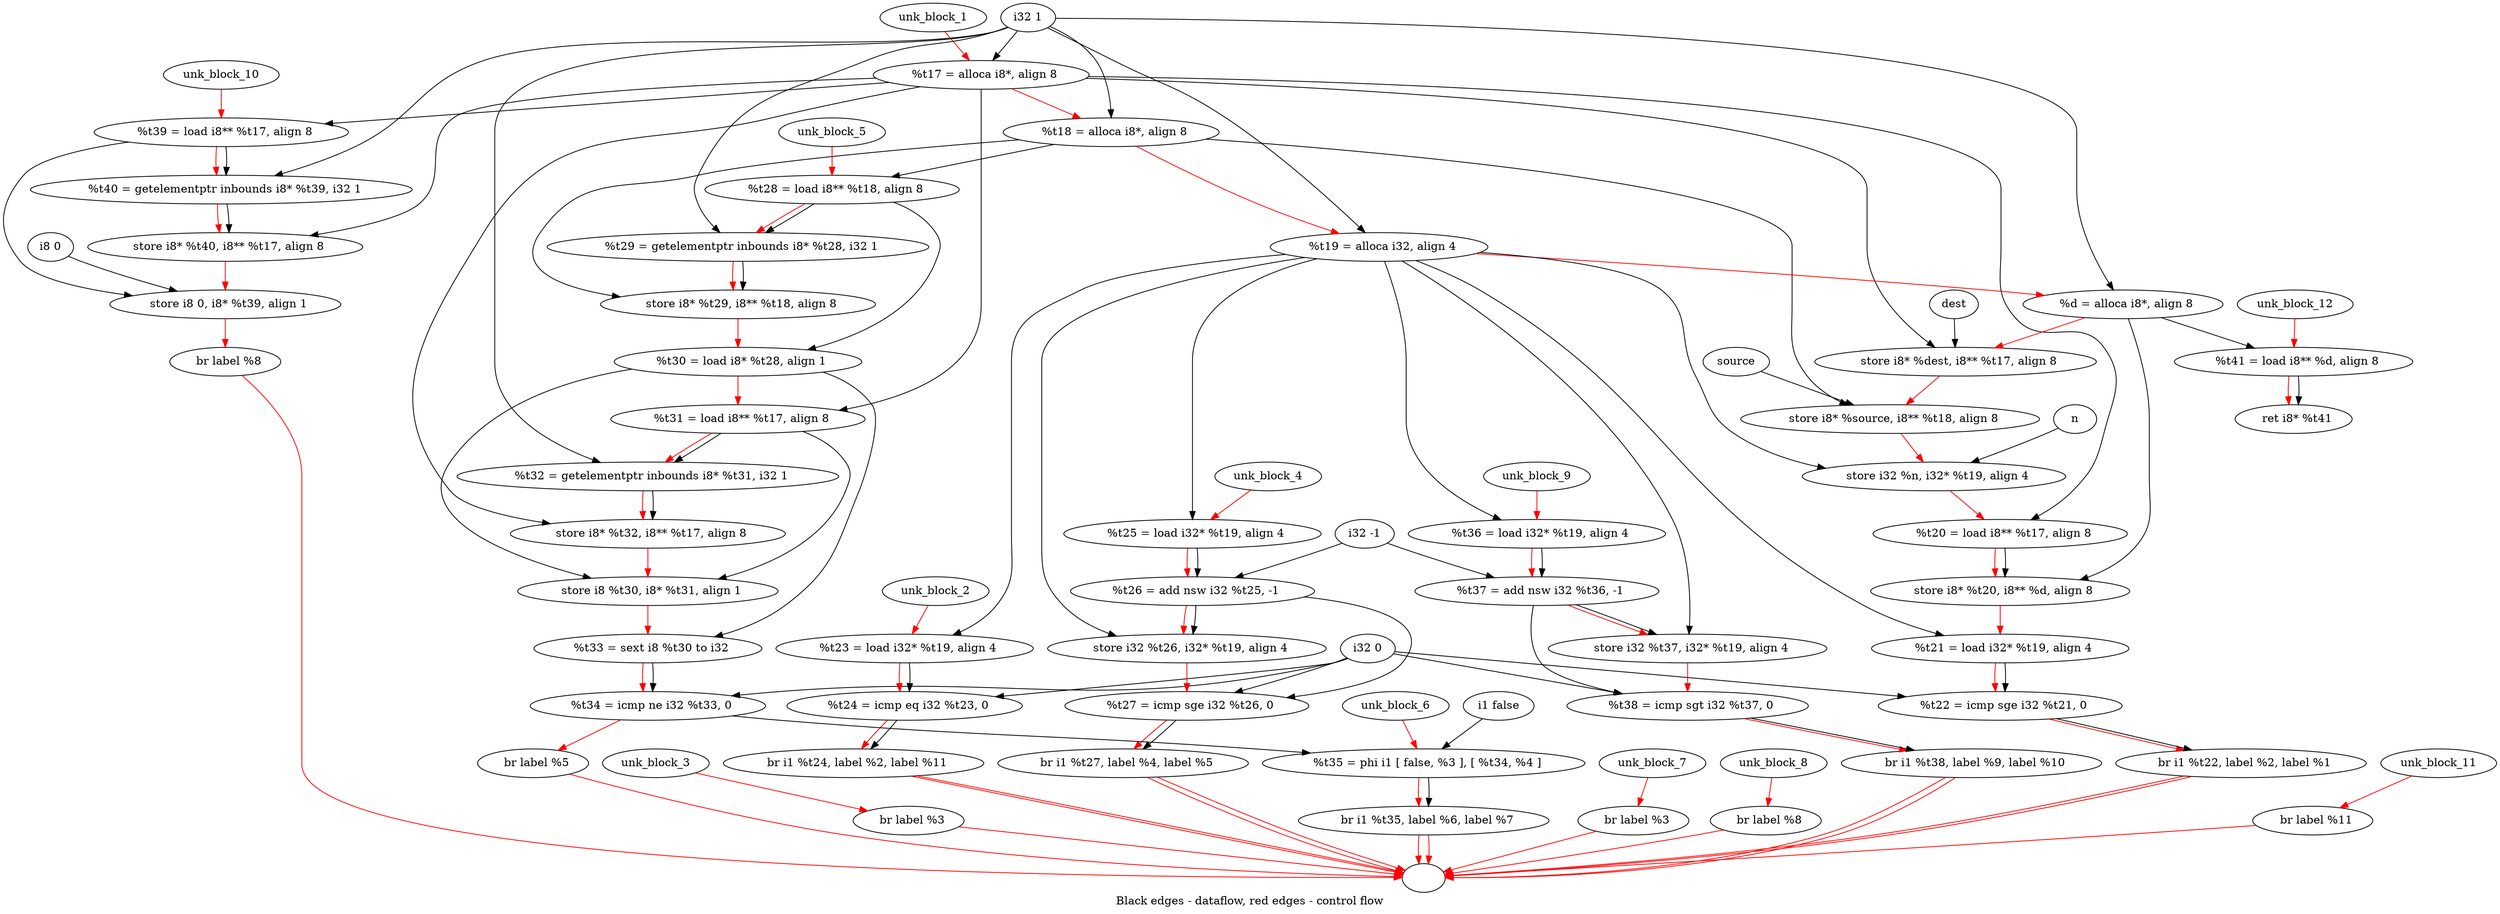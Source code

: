 digraph G {
compound=true
label="Black edges - dataflow, red edges - control flow"
"t17" [label="  %t17 = alloca i8*, align 8"]
"t18" [label="  %t18 = alloca i8*, align 8"]
"t19" [label="  %t19 = alloca i32, align 4"]
"d" [label="  %d = alloca i8*, align 8"]
"_1" [label="  store i8* %dest, i8** %t17, align 8"]
"_2" [label="  store i8* %source, i8** %t18, align 8"]
"_3" [label="  store i32 %n, i32* %t19, align 4"]
"t20" [label="  %t20 = load i8** %t17, align 8"]
"_4" [label="  store i8* %t20, i8** %d, align 8"]
"t21" [label="  %t21 = load i32* %t19, align 4"]
"t22" [label="  %t22 = icmp sge i32 %t21, 0"]
"_5" [label="  br i1 %t22, label %2, label %1"]
"unk_block_1" -> "t17"[color=red]
"i32 1" -> "t17"
"t17" -> "t18"[color=red weight=2]
"i32 1" -> "t18"
"t18" -> "t19"[color=red weight=2]
"i32 1" -> "t19"
"t19" -> "d"[color=red weight=2]
"i32 1" -> "d"
"d" -> "_1"[color=red weight=2]
"dest" -> "_1"
"t17" -> "_1"
"_1" -> "_2"[color=red weight=2]
"source" -> "_2"
"t18" -> "_2"
"_2" -> "_3"[color=red weight=2]
"n" -> "_3"
"t19" -> "_3"
"_3" -> "t20"[color=red weight=2]
"t17" -> "t20"
"t20" -> "_4"[color=red weight=2]
"t20" -> "_4"
"d" -> "_4"
"_4" -> "t21"[color=red weight=2]
"t19" -> "t21"
"t21" -> "t22"[color=red weight=2]
"t21" -> "t22"
"i32 0" -> "t22"
"t22" -> "_5"[color=red weight=2]
"t22" -> "_5"
"_5" -> ""[color=red]
"_5" -> ""[color=red]

"t23" [label="  %t23 = load i32* %t19, align 4"]
"t24" [label="  %t24 = icmp eq i32 %t23, 0"]
"_6" [label="  br i1 %t24, label %2, label %11"]
"unk_block_2" -> "t23"[color=red]
"t19" -> "t23"
"t23" -> "t24"[color=red weight=2]
"t23" -> "t24"
"i32 0" -> "t24"
"t24" -> "_6"[color=red weight=2]
"t24" -> "_6"
"_6" -> ""[color=red]
"_6" -> ""[color=red]

"_7" [label="  br label %3"]
"unk_block_3" -> "_7"[color=red]
"_7" -> ""[color=red]

"t25" [label="  %t25 = load i32* %t19, align 4"]
"t26" [label="  %t26 = add nsw i32 %t25, -1"]
"_8" [label="  store i32 %t26, i32* %t19, align 4"]
"t27" [label="  %t27 = icmp sge i32 %t26, 0"]
"_9" [label="  br i1 %t27, label %4, label %5"]
"unk_block_4" -> "t25"[color=red]
"t19" -> "t25"
"t25" -> "t26"[color=red weight=2]
"t25" -> "t26"
"i32 -1" -> "t26"
"t26" -> "_8"[color=red weight=2]
"t26" -> "_8"
"t19" -> "_8"
"_8" -> "t27"[color=red weight=2]
"t26" -> "t27"
"i32 0" -> "t27"
"t27" -> "_9"[color=red weight=2]
"t27" -> "_9"
"_9" -> ""[color=red]
"_9" -> ""[color=red]

"t28" [label="  %t28 = load i8** %t18, align 8"]
"t29" [label="  %t29 = getelementptr inbounds i8* %t28, i32 1"]
"_10" [label="  store i8* %t29, i8** %t18, align 8"]
"t30" [label="  %t30 = load i8* %t28, align 1"]
"t31" [label="  %t31 = load i8** %t17, align 8"]
"t32" [label="  %t32 = getelementptr inbounds i8* %t31, i32 1"]
"_11" [label="  store i8* %t32, i8** %t17, align 8"]
"_12" [label="  store i8 %t30, i8* %t31, align 1"]
"t33" [label="  %t33 = sext i8 %t30 to i32"]
"t34" [label="  %t34 = icmp ne i32 %t33, 0"]
"_13" [label="  br label %5"]
"unk_block_5" -> "t28"[color=red]
"t18" -> "t28"
"t28" -> "t29"[color=red weight=2]
"t28" -> "t29"
"i32 1" -> "t29"
"t29" -> "_10"[color=red weight=2]
"t29" -> "_10"
"t18" -> "_10"
"_10" -> "t30"[color=red weight=2]
"t28" -> "t30"
"t30" -> "t31"[color=red weight=2]
"t17" -> "t31"
"t31" -> "t32"[color=red weight=2]
"t31" -> "t32"
"i32 1" -> "t32"
"t32" -> "_11"[color=red weight=2]
"t32" -> "_11"
"t17" -> "_11"
"_11" -> "_12"[color=red weight=2]
"t30" -> "_12"
"t31" -> "_12"
"_12" -> "t33"[color=red weight=2]
"t30" -> "t33"
"t33" -> "t34"[color=red weight=2]
"t33" -> "t34"
"i32 0" -> "t34"
"t34" -> "_13"[color=red weight=2]
"_13" -> ""[color=red]

"t35" [label="  %t35 = phi i1 [ false, %3 ], [ %t34, %4 ]"]
"_14" [label="  br i1 %t35, label %6, label %7"]
"unk_block_6" -> "t35"[color=red]
"i1 false" -> "t35"
"t34" -> "t35"
"t35" -> "_14"[color=red weight=2]
"t35" -> "_14"
"_14" -> ""[color=red]
"_14" -> ""[color=red]

"_15" [label="  br label %3"]
"unk_block_7" -> "_15"[color=red]
"_15" -> ""[color=red]

"_16" [label="  br label %8"]
"unk_block_8" -> "_16"[color=red]
"_16" -> ""[color=red]

"t36" [label="  %t36 = load i32* %t19, align 4"]
"t37" [label="  %t37 = add nsw i32 %t36, -1"]
"_17" [label="  store i32 %t37, i32* %t19, align 4"]
"t38" [label="  %t38 = icmp sgt i32 %t37, 0"]
"_18" [label="  br i1 %t38, label %9, label %10"]
"unk_block_9" -> "t36"[color=red]
"t19" -> "t36"
"t36" -> "t37"[color=red weight=2]
"t36" -> "t37"
"i32 -1" -> "t37"
"t37" -> "_17"[color=red weight=2]
"t37" -> "_17"
"t19" -> "_17"
"_17" -> "t38"[color=red weight=2]
"t37" -> "t38"
"i32 0" -> "t38"
"t38" -> "_18"[color=red weight=2]
"t38" -> "_18"
"_18" -> ""[color=red]
"_18" -> ""[color=red]

"t39" [label="  %t39 = load i8** %t17, align 8"]
"t40" [label="  %t40 = getelementptr inbounds i8* %t39, i32 1"]
"_19" [label="  store i8* %t40, i8** %t17, align 8"]
"_20" [label="  store i8 0, i8* %t39, align 1"]
"_21" [label="  br label %8"]
"unk_block_10" -> "t39"[color=red]
"t17" -> "t39"
"t39" -> "t40"[color=red weight=2]
"t39" -> "t40"
"i32 1" -> "t40"
"t40" -> "_19"[color=red weight=2]
"t40" -> "_19"
"t17" -> "_19"
"_19" -> "_20"[color=red weight=2]
"i8 0" -> "_20"
"t39" -> "_20"
"_20" -> "_21"[color=red weight=2]
"_21" -> ""[color=red]

"_22" [label="  br label %11"]
"unk_block_11" -> "_22"[color=red]
"_22" -> ""[color=red]

"t41" [label="  %t41 = load i8** %d, align 8"]
"_23" [label="  ret i8* %t41"]
"unk_block_12" -> "t41"[color=red]
"d" -> "t41"
"t41" -> "_23"[color=red weight=2]
"t41" -> "_23"

}
